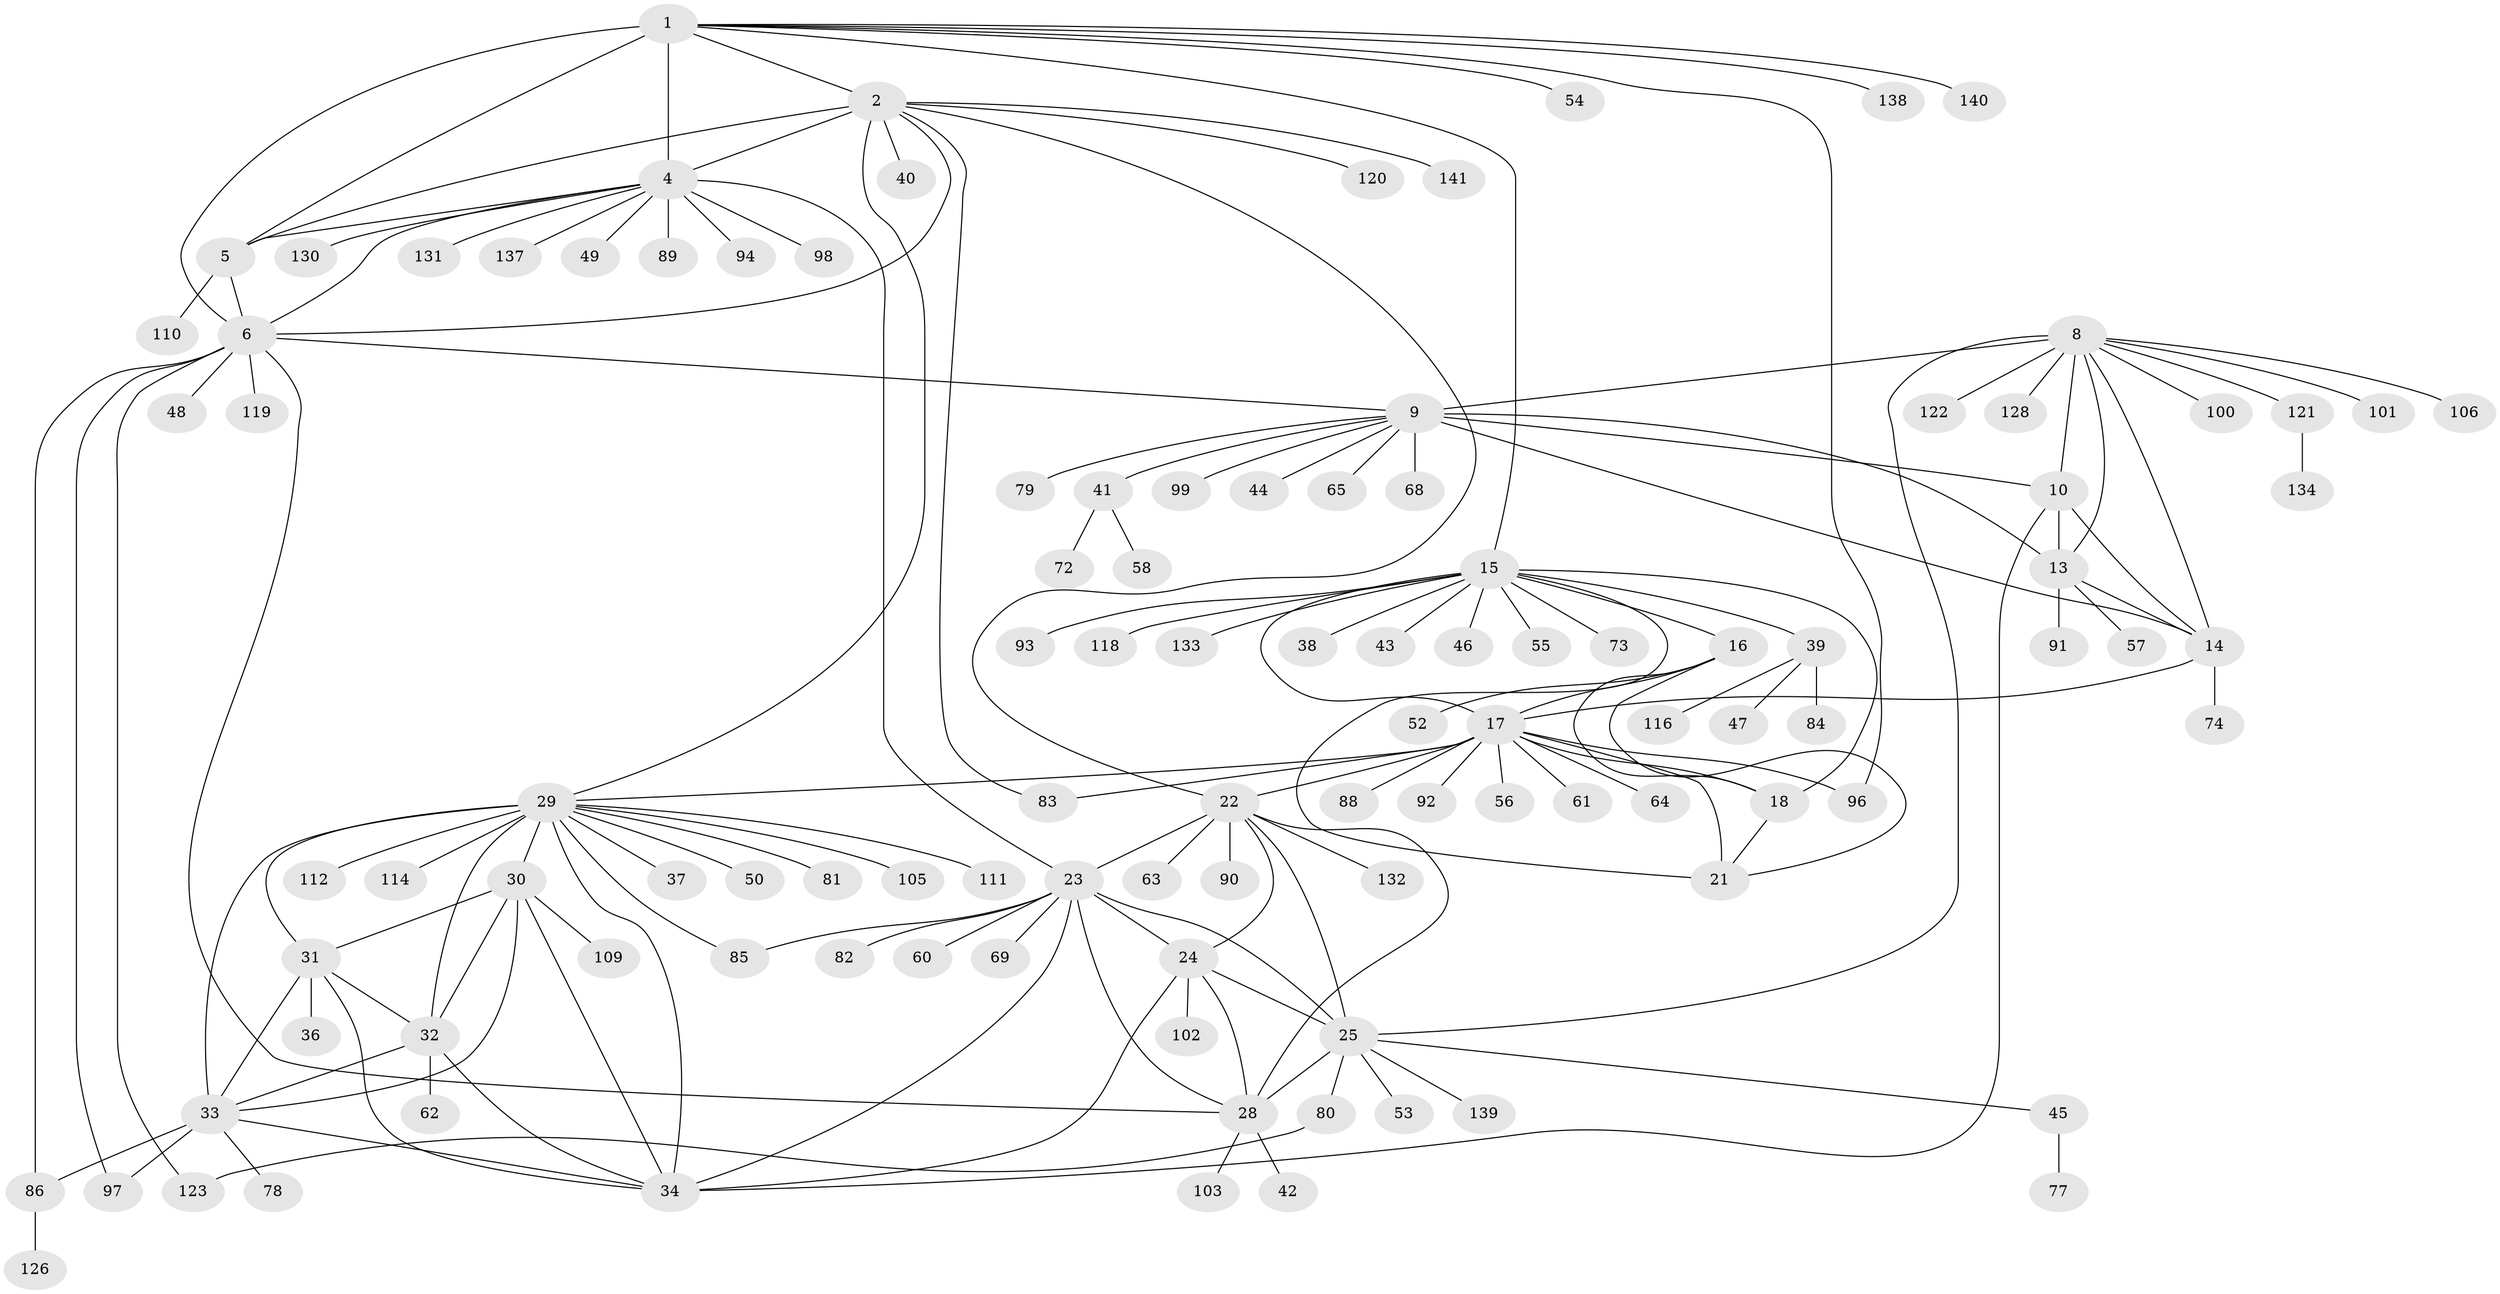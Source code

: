 // original degree distribution, {8: 0.05673758865248227, 12: 0.028368794326241134, 9: 0.04964539007092199, 7: 0.05673758865248227, 14: 0.014184397163120567, 10: 0.02127659574468085, 13: 0.0070921985815602835, 11: 0.014184397163120567, 1: 0.5957446808510638, 5: 0.0070921985815602835, 4: 0.0070921985815602835, 2: 0.12056737588652482, 3: 0.02127659574468085}
// Generated by graph-tools (version 1.1) at 2025/42/03/06/25 10:42:12]
// undirected, 110 vertices, 158 edges
graph export_dot {
graph [start="1"]
  node [color=gray90,style=filled];
  1 [super="+3"];
  2 [super="+76"];
  4 [super="+7"];
  5;
  6 [super="+108"];
  8 [super="+11"];
  9 [super="+12"];
  10;
  13 [super="+115"];
  14;
  15 [super="+20"];
  16 [super="+75"];
  17 [super="+19"];
  18 [super="+59"];
  21 [super="+51"];
  22 [super="+27"];
  23 [super="+124"];
  24 [super="+95"];
  25 [super="+26"];
  28 [super="+66"];
  29 [super="+35"];
  30;
  31 [super="+125"];
  32;
  33 [super="+67"];
  34 [super="+107"];
  36;
  37;
  38;
  39 [super="+127"];
  40;
  41 [super="+70"];
  42;
  43 [super="+71"];
  44;
  45 [super="+129"];
  46;
  47;
  48;
  49 [super="+104"];
  50;
  52;
  53;
  54;
  55;
  56;
  57;
  58;
  60;
  61;
  62;
  63;
  64;
  65;
  68 [super="+113"];
  69;
  72;
  73 [super="+87"];
  74;
  77;
  78;
  79;
  80;
  81;
  82;
  83;
  84;
  85;
  86 [super="+136"];
  88;
  89;
  90;
  91 [super="+135"];
  92;
  93;
  94;
  96;
  97;
  98;
  99;
  100;
  101;
  102;
  103;
  105;
  106;
  109;
  110;
  111;
  112;
  114 [super="+117"];
  116;
  118;
  119;
  120;
  121;
  122;
  123;
  126;
  128;
  130;
  131;
  132;
  133;
  134;
  137;
  138;
  139;
  140;
  141;
  1 -- 2 [weight=2];
  1 -- 4 [weight=4];
  1 -- 5 [weight=2];
  1 -- 6 [weight=2];
  1 -- 54;
  1 -- 96;
  1 -- 138;
  1 -- 140;
  1 -- 15;
  2 -- 4 [weight=2];
  2 -- 5;
  2 -- 6;
  2 -- 40;
  2 -- 83;
  2 -- 120;
  2 -- 141;
  2 -- 29;
  2 -- 22;
  4 -- 5 [weight=2];
  4 -- 6 [weight=2];
  4 -- 130;
  4 -- 131;
  4 -- 98;
  4 -- 137;
  4 -- 49;
  4 -- 23;
  4 -- 89;
  4 -- 94;
  5 -- 6;
  5 -- 110;
  6 -- 9;
  6 -- 48;
  6 -- 97;
  6 -- 119;
  6 -- 123;
  6 -- 28;
  6 -- 86;
  8 -- 9 [weight=4];
  8 -- 10 [weight=2];
  8 -- 13 [weight=2];
  8 -- 14 [weight=2];
  8 -- 100;
  8 -- 101;
  8 -- 106;
  8 -- 121;
  8 -- 122;
  8 -- 128;
  8 -- 25;
  9 -- 10 [weight=2];
  9 -- 13 [weight=2];
  9 -- 14 [weight=2];
  9 -- 44;
  9 -- 65;
  9 -- 79;
  9 -- 99;
  9 -- 68;
  9 -- 41;
  10 -- 13;
  10 -- 14;
  10 -- 34;
  13 -- 14;
  13 -- 57;
  13 -- 91;
  14 -- 17;
  14 -- 74;
  15 -- 16 [weight=2];
  15 -- 17 [weight=4];
  15 -- 18 [weight=2];
  15 -- 21 [weight=2];
  15 -- 43;
  15 -- 46;
  15 -- 133;
  15 -- 38;
  15 -- 39;
  15 -- 73;
  15 -- 118;
  15 -- 55;
  15 -- 93;
  16 -- 17 [weight=2];
  16 -- 18;
  16 -- 21;
  16 -- 52;
  17 -- 18 [weight=2];
  17 -- 21 [weight=2];
  17 -- 56;
  17 -- 61;
  17 -- 83;
  17 -- 88;
  17 -- 64;
  17 -- 96;
  17 -- 92;
  17 -- 29;
  17 -- 22;
  18 -- 21;
  22 -- 23 [weight=2];
  22 -- 24 [weight=2];
  22 -- 25 [weight=4];
  22 -- 28 [weight=2];
  22 -- 63;
  22 -- 132;
  22 -- 90;
  23 -- 24;
  23 -- 25 [weight=2];
  23 -- 28;
  23 -- 34;
  23 -- 60;
  23 -- 69;
  23 -- 82;
  23 -- 85;
  24 -- 25 [weight=2];
  24 -- 28;
  24 -- 34;
  24 -- 102;
  25 -- 28 [weight=2];
  25 -- 80;
  25 -- 139;
  25 -- 45;
  25 -- 53;
  28 -- 42;
  28 -- 103;
  29 -- 30 [weight=2];
  29 -- 31 [weight=2];
  29 -- 32 [weight=2];
  29 -- 33 [weight=2];
  29 -- 34 [weight=2];
  29 -- 37;
  29 -- 81;
  29 -- 111;
  29 -- 112;
  29 -- 114;
  29 -- 105;
  29 -- 50;
  29 -- 85;
  30 -- 31;
  30 -- 32;
  30 -- 33;
  30 -- 34;
  30 -- 109;
  31 -- 32;
  31 -- 33;
  31 -- 34;
  31 -- 36;
  32 -- 33;
  32 -- 34;
  32 -- 62;
  33 -- 34;
  33 -- 78;
  33 -- 86;
  33 -- 97;
  39 -- 47;
  39 -- 84;
  39 -- 116;
  41 -- 58;
  41 -- 72;
  45 -- 77;
  80 -- 123;
  86 -- 126;
  121 -- 134;
}
